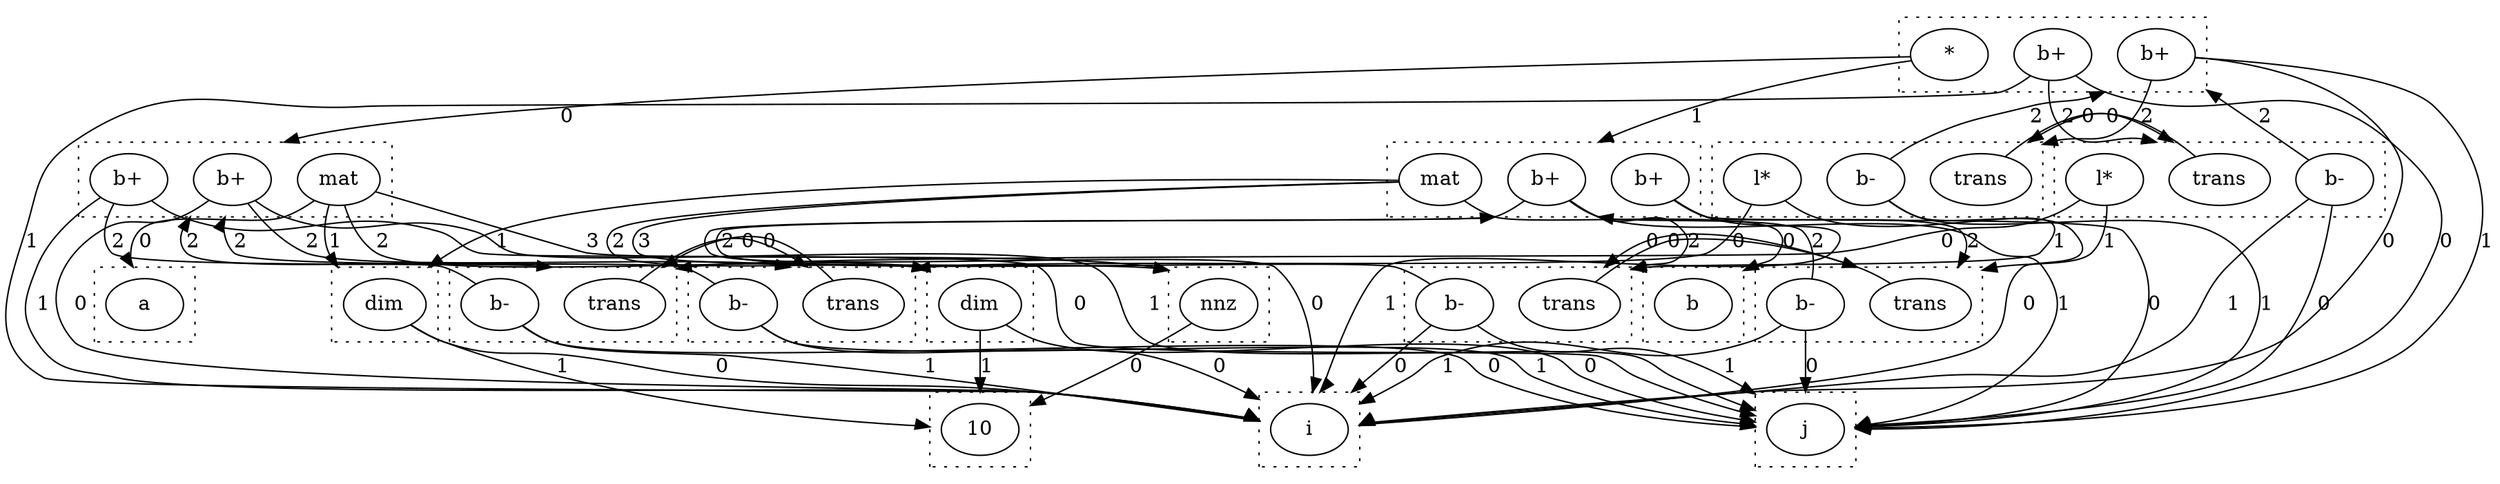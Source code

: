 digraph {
  compound=true
  subgraph cluster_0 {
    style=dotted
    0.0[label = "a"]
  }
  subgraph cluster_1 {
    style=dotted
    1.0[label = "i"]
  }
  subgraph cluster_2 {
    style=dotted
    2.0[label = "10"]
  }
  subgraph cluster_3 {
    style=dotted
    3.0[label = "dim"]
  }
  subgraph cluster_4 {
    style=dotted
    4.0[label = "j"]
  }
  subgraph cluster_5 {
    style=dotted
    5.0[label = "dim"]
  }
  subgraph cluster_6 {
    style=dotted
    6.0[label = "nnz"]
  }
  subgraph cluster_7 {
    style=dotted
    7.0[label = "b+"]
    7.1[label = "mat"]
    7.2[label = "b+"]
  }
  subgraph cluster_8 {
    style=dotted
    8.0[label = "b"]
  }
  subgraph cluster_9 {
    style=dotted
    9.0[label = "b+"]
    9.1[label = "mat"]
    9.2[label = "b+"]
  }
  subgraph cluster_10 {
    style=dotted
    10.0[label = "b+"]
    10.1[label = "*"]
    10.2[label = "b+"]
  }
  subgraph cluster_11 {
    style=dotted
    11.0[label = "trans"]
    11.1[label = "b-"]
  }
  subgraph cluster_13 {
    style=dotted
    13.0[label = "trans"]
    13.1[label = "b-"]
  }
  subgraph cluster_15 {
    style=dotted
    15.0[label = "trans"]
    15.1[label = "b-"]
  }
  subgraph cluster_17 {
    style=dotted
    17.0[label = "trans"]
    17.1[label = "b-"]
  }
  subgraph cluster_19 {
    style=dotted
    19.0[label = "trans"]
    19.1[label = "b-"]
    19.2[label = "l*"]
  }
  subgraph cluster_21 {
    style=dotted
    21.0[label = "trans"]
    21.1[label = "b-"]
    21.2[label = "l*"]
  }
  3.0 -> 1.0 [lhead = cluster_1, label = 0]
  3.0 -> 2.0 [lhead = cluster_2, label = 1]
  5.0 -> 4.0 [lhead = cluster_4, label = 0]
  5.0 -> 2.0 [lhead = cluster_2, label = 1]
  6.0 -> 2.0 [lhead = cluster_2, label = 0]
  7.0 -> 1.0 [lhead = cluster_1, label = 0]
  7.0 -> 4.0 [lhead = cluster_4, label = 1]
  7.0 -> 13.0 [lhead = cluster_13, label = 2]
  7.1 -> 0.0 [lhead = cluster_0, label = 0]
  7.1 -> 3.0 [lhead = cluster_3, label = 1]
  7.1 -> 5.0 [lhead = cluster_5, label = 2]
  7.1 -> 6.0 [lhead = cluster_6, label = 3]
  7.2 -> 4.0 [lhead = cluster_4, label = 0]
  7.2 -> 1.0 [lhead = cluster_1, label = 1]
  7.2 -> 11.0 [lhead = cluster_11, label = 2]
  9.0 -> 1.0 [lhead = cluster_1, label = 0]
  9.0 -> 4.0 [lhead = cluster_4, label = 1]
  9.0 -> 17.0 [lhead = cluster_17, label = 2]
  9.1 -> 8.0 [lhead = cluster_8, label = 0]
  9.1 -> 3.0 [lhead = cluster_3, label = 1]
  9.1 -> 5.0 [lhead = cluster_5, label = 2]
  9.1 -> 6.0 [lhead = cluster_6, label = 3]
  9.2 -> 4.0 [lhead = cluster_4, label = 0]
  9.2 -> 1.0 [lhead = cluster_1, label = 1]
  9.2 -> 15.0 [lhead = cluster_15, label = 2]
  10.0 -> 1.0 [lhead = cluster_1, label = 0]
  10.0 -> 4.0 [lhead = cluster_4, label = 1]
  10.0 -> 21.0 [lhead = cluster_21, label = 2]
  10.1 -> 7.0 [lhead = cluster_7, label = 0]
  10.1 -> 9.0 [lhead = cluster_9, label = 1]
  10.2 -> 4.0 [lhead = cluster_4, label = 0]
  10.2 -> 1.0 [lhead = cluster_1, label = 1]
  10.2 -> 19.0 [lhead = cluster_19, label = 2]
  11.0 -> 13.0 [lhead = cluster_13, label = 0]
  11.1 -> 4.0 [lhead = cluster_4, label = 0]
  11.1 -> 1.0 [lhead = cluster_1, label = 1]
  11.1 -> 7.0 [lhead = cluster_7, label = 2]
  13.0 -> 11.0 [lhead = cluster_11, label = 0]
  13.1 -> 1.0 [lhead = cluster_1, label = 0]
  13.1 -> 4.0 [lhead = cluster_4, label = 1]
  13.1 -> 7.0 [lhead = cluster_7, label = 2]
  15.0 -> 17.0 [lhead = cluster_17, label = 0]
  15.1 -> 4.0 [lhead = cluster_4, label = 0]
  15.1 -> 1.0 [lhead = cluster_1, label = 1]
  15.1 -> 9.0 [lhead = cluster_9, label = 2]
  17.0 -> 15.0 [lhead = cluster_15, label = 0]
  17.1 -> 1.0 [lhead = cluster_1, label = 0]
  17.1 -> 4.0 [lhead = cluster_4, label = 1]
  17.1 -> 9.0 [lhead = cluster_9, label = 2]
  19.0 -> 21.0 [lhead = cluster_21, label = 0]
  19.1 -> 4.0 [lhead = cluster_4, label = 0]
  19.1 -> 1.0 [lhead = cluster_1, label = 1]
  19.1 -> 10.0 [lhead = cluster_10, label = 2]
  19.2 -> 11.0 [lhead = cluster_11, label = 0]
  19.2 -> 15.0 [lhead = cluster_15, label = 1]
  21.0 -> 19.0 [lhead = cluster_19, label = 0]
  21.1 -> 1.0 [lhead = cluster_1, label = 0]
  21.1 -> 4.0 [lhead = cluster_4, label = 1]
  21.1 -> 10.0 [lhead = cluster_10, label = 2]
  21.2 -> 13.0 [lhead = cluster_13, label = 0]
  21.2 -> 17.0 [lhead = cluster_17, label = 1]
}